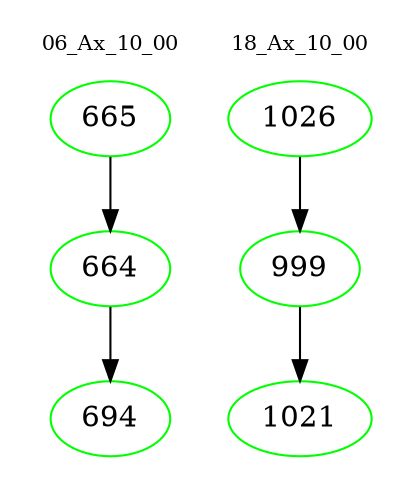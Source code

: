 digraph{
subgraph cluster_0 {
color = white
label = "06_Ax_10_00";
fontsize=10;
T0_665 [label="665", color="green"]
T0_665 -> T0_664 [color="black"]
T0_664 [label="664", color="green"]
T0_664 -> T0_694 [color="black"]
T0_694 [label="694", color="green"]
}
subgraph cluster_1 {
color = white
label = "18_Ax_10_00";
fontsize=10;
T1_1026 [label="1026", color="green"]
T1_1026 -> T1_999 [color="black"]
T1_999 [label="999", color="green"]
T1_999 -> T1_1021 [color="black"]
T1_1021 [label="1021", color="green"]
}
}
